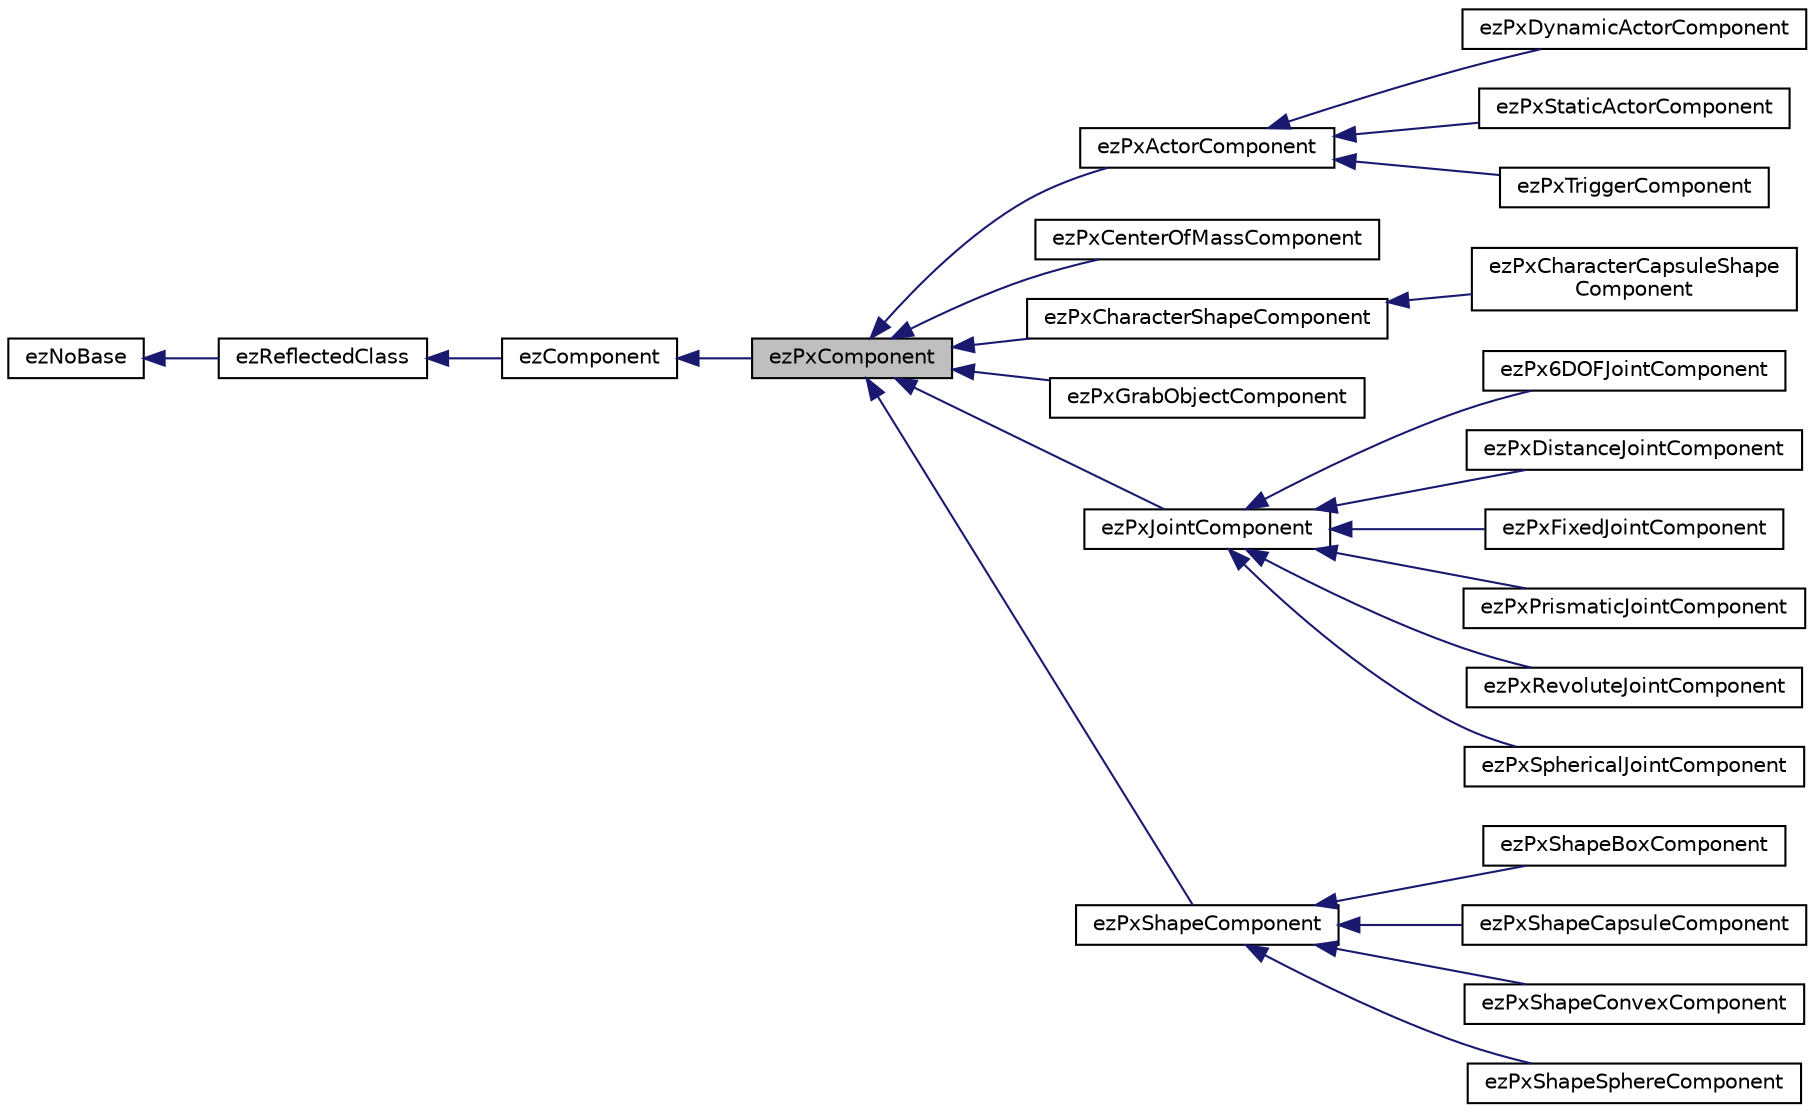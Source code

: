 digraph "ezPxComponent"
{
 // LATEX_PDF_SIZE
  edge [fontname="Helvetica",fontsize="10",labelfontname="Helvetica",labelfontsize="10"];
  node [fontname="Helvetica",fontsize="10",shape=record];
  rankdir="LR";
  Node1 [label="ezPxComponent",height=0.2,width=0.4,color="black", fillcolor="grey75", style="filled", fontcolor="black",tooltip="Base class for all PhysX components, such that they all have a common ancestor."];
  Node2 -> Node1 [dir="back",color="midnightblue",fontsize="10",style="solid",fontname="Helvetica"];
  Node2 [label="ezComponent",height=0.2,width=0.4,color="black", fillcolor="white", style="filled",URL="$d6/d30/classez_component.htm",tooltip="Base class of all component types."];
  Node3 -> Node2 [dir="back",color="midnightblue",fontsize="10",style="solid",fontname="Helvetica"];
  Node3 [label="ezReflectedClass",height=0.2,width=0.4,color="black", fillcolor="white", style="filled",URL="$db/d45/classez_reflected_class.htm",tooltip="All classes that should be dynamically reflectable, need to be derived from this base class."];
  Node4 -> Node3 [dir="back",color="midnightblue",fontsize="10",style="solid",fontname="Helvetica"];
  Node4 [label="ezNoBase",height=0.2,width=0.4,color="black", fillcolor="white", style="filled",URL="$d4/d02/classez_no_base.htm",tooltip="Dummy type to pass to templates and macros that expect a base type for a class that has no base."];
  Node1 -> Node5 [dir="back",color="midnightblue",fontsize="10",style="solid",fontname="Helvetica"];
  Node5 [label="ezPxActorComponent",height=0.2,width=0.4,color="black", fillcolor="white", style="filled",URL="$dd/d49/classez_px_actor_component.htm",tooltip=" "];
  Node5 -> Node6 [dir="back",color="midnightblue",fontsize="10",style="solid",fontname="Helvetica"];
  Node6 [label="ezPxDynamicActorComponent",height=0.2,width=0.4,color="black", fillcolor="white", style="filled",URL="$df/d39/classez_px_dynamic_actor_component.htm",tooltip=" "];
  Node5 -> Node7 [dir="back",color="midnightblue",fontsize="10",style="solid",fontname="Helvetica"];
  Node7 [label="ezPxStaticActorComponent",height=0.2,width=0.4,color="black", fillcolor="white", style="filled",URL="$df/dfa/classez_px_static_actor_component.htm",tooltip=" "];
  Node5 -> Node8 [dir="back",color="midnightblue",fontsize="10",style="solid",fontname="Helvetica"];
  Node8 [label="ezPxTriggerComponent",height=0.2,width=0.4,color="black", fillcolor="white", style="filled",URL="$db/d40/classez_px_trigger_component.htm",tooltip=" "];
  Node1 -> Node9 [dir="back",color="midnightblue",fontsize="10",style="solid",fontname="Helvetica"];
  Node9 [label="ezPxCenterOfMassComponent",height=0.2,width=0.4,color="black", fillcolor="white", style="filled",URL="$db/d62/classez_px_center_of_mass_component.htm",tooltip=" "];
  Node1 -> Node10 [dir="back",color="midnightblue",fontsize="10",style="solid",fontname="Helvetica"];
  Node10 [label="ezPxCharacterShapeComponent",height=0.2,width=0.4,color="black", fillcolor="white", style="filled",URL="$d9/d45/classez_px_character_shape_component.htm",tooltip=" "];
  Node10 -> Node11 [dir="back",color="midnightblue",fontsize="10",style="solid",fontname="Helvetica"];
  Node11 [label="ezPxCharacterCapsuleShape\lComponent",height=0.2,width=0.4,color="black", fillcolor="white", style="filled",URL="$d1/dfd/classez_px_character_capsule_shape_component.htm",tooltip=" "];
  Node1 -> Node12 [dir="back",color="midnightblue",fontsize="10",style="solid",fontname="Helvetica"];
  Node12 [label="ezPxGrabObjectComponent",height=0.2,width=0.4,color="black", fillcolor="white", style="filled",URL="$de/da6/classez_px_grab_object_component.htm",tooltip="Used to 'grab' physical objects and attach them to an object. For player objects to pick up objects."];
  Node1 -> Node13 [dir="back",color="midnightblue",fontsize="10",style="solid",fontname="Helvetica"];
  Node13 [label="ezPxJointComponent",height=0.2,width=0.4,color="black", fillcolor="white", style="filled",URL="$da/d17/classez_px_joint_component.htm",tooltip=" "];
  Node13 -> Node14 [dir="back",color="midnightblue",fontsize="10",style="solid",fontname="Helvetica"];
  Node14 [label="ezPx6DOFJointComponent",height=0.2,width=0.4,color="black", fillcolor="white", style="filled",URL="$d2/de1/classez_px6_d_o_f_joint_component.htm",tooltip=" "];
  Node13 -> Node15 [dir="back",color="midnightblue",fontsize="10",style="solid",fontname="Helvetica"];
  Node15 [label="ezPxDistanceJointComponent",height=0.2,width=0.4,color="black", fillcolor="white", style="filled",URL="$d7/db7/classez_px_distance_joint_component.htm",tooltip=" "];
  Node13 -> Node16 [dir="back",color="midnightblue",fontsize="10",style="solid",fontname="Helvetica"];
  Node16 [label="ezPxFixedJointComponent",height=0.2,width=0.4,color="black", fillcolor="white", style="filled",URL="$dc/d55/classez_px_fixed_joint_component.htm",tooltip=" "];
  Node13 -> Node17 [dir="back",color="midnightblue",fontsize="10",style="solid",fontname="Helvetica"];
  Node17 [label="ezPxPrismaticJointComponent",height=0.2,width=0.4,color="black", fillcolor="white", style="filled",URL="$d6/d93/classez_px_prismatic_joint_component.htm",tooltip=" "];
  Node13 -> Node18 [dir="back",color="midnightblue",fontsize="10",style="solid",fontname="Helvetica"];
  Node18 [label="ezPxRevoluteJointComponent",height=0.2,width=0.4,color="black", fillcolor="white", style="filled",URL="$da/dd4/classez_px_revolute_joint_component.htm",tooltip=" "];
  Node13 -> Node19 [dir="back",color="midnightblue",fontsize="10",style="solid",fontname="Helvetica"];
  Node19 [label="ezPxSphericalJointComponent",height=0.2,width=0.4,color="black", fillcolor="white", style="filled",URL="$d7/d45/classez_px_spherical_joint_component.htm",tooltip=" "];
  Node1 -> Node20 [dir="back",color="midnightblue",fontsize="10",style="solid",fontname="Helvetica"];
  Node20 [label="ezPxShapeComponent",height=0.2,width=0.4,color="black", fillcolor="white", style="filled",URL="$d3/de6/classez_px_shape_component.htm",tooltip=" "];
  Node20 -> Node21 [dir="back",color="midnightblue",fontsize="10",style="solid",fontname="Helvetica"];
  Node21 [label="ezPxShapeBoxComponent",height=0.2,width=0.4,color="black", fillcolor="white", style="filled",URL="$d4/d34/classez_px_shape_box_component.htm",tooltip=" "];
  Node20 -> Node22 [dir="back",color="midnightblue",fontsize="10",style="solid",fontname="Helvetica"];
  Node22 [label="ezPxShapeCapsuleComponent",height=0.2,width=0.4,color="black", fillcolor="white", style="filled",URL="$d6/db4/classez_px_shape_capsule_component.htm",tooltip=" "];
  Node20 -> Node23 [dir="back",color="midnightblue",fontsize="10",style="solid",fontname="Helvetica"];
  Node23 [label="ezPxShapeConvexComponent",height=0.2,width=0.4,color="black", fillcolor="white", style="filled",URL="$df/d69/classez_px_shape_convex_component.htm",tooltip=" "];
  Node20 -> Node24 [dir="back",color="midnightblue",fontsize="10",style="solid",fontname="Helvetica"];
  Node24 [label="ezPxShapeSphereComponent",height=0.2,width=0.4,color="black", fillcolor="white", style="filled",URL="$d9/dd3/classez_px_shape_sphere_component.htm",tooltip=" "];
}

